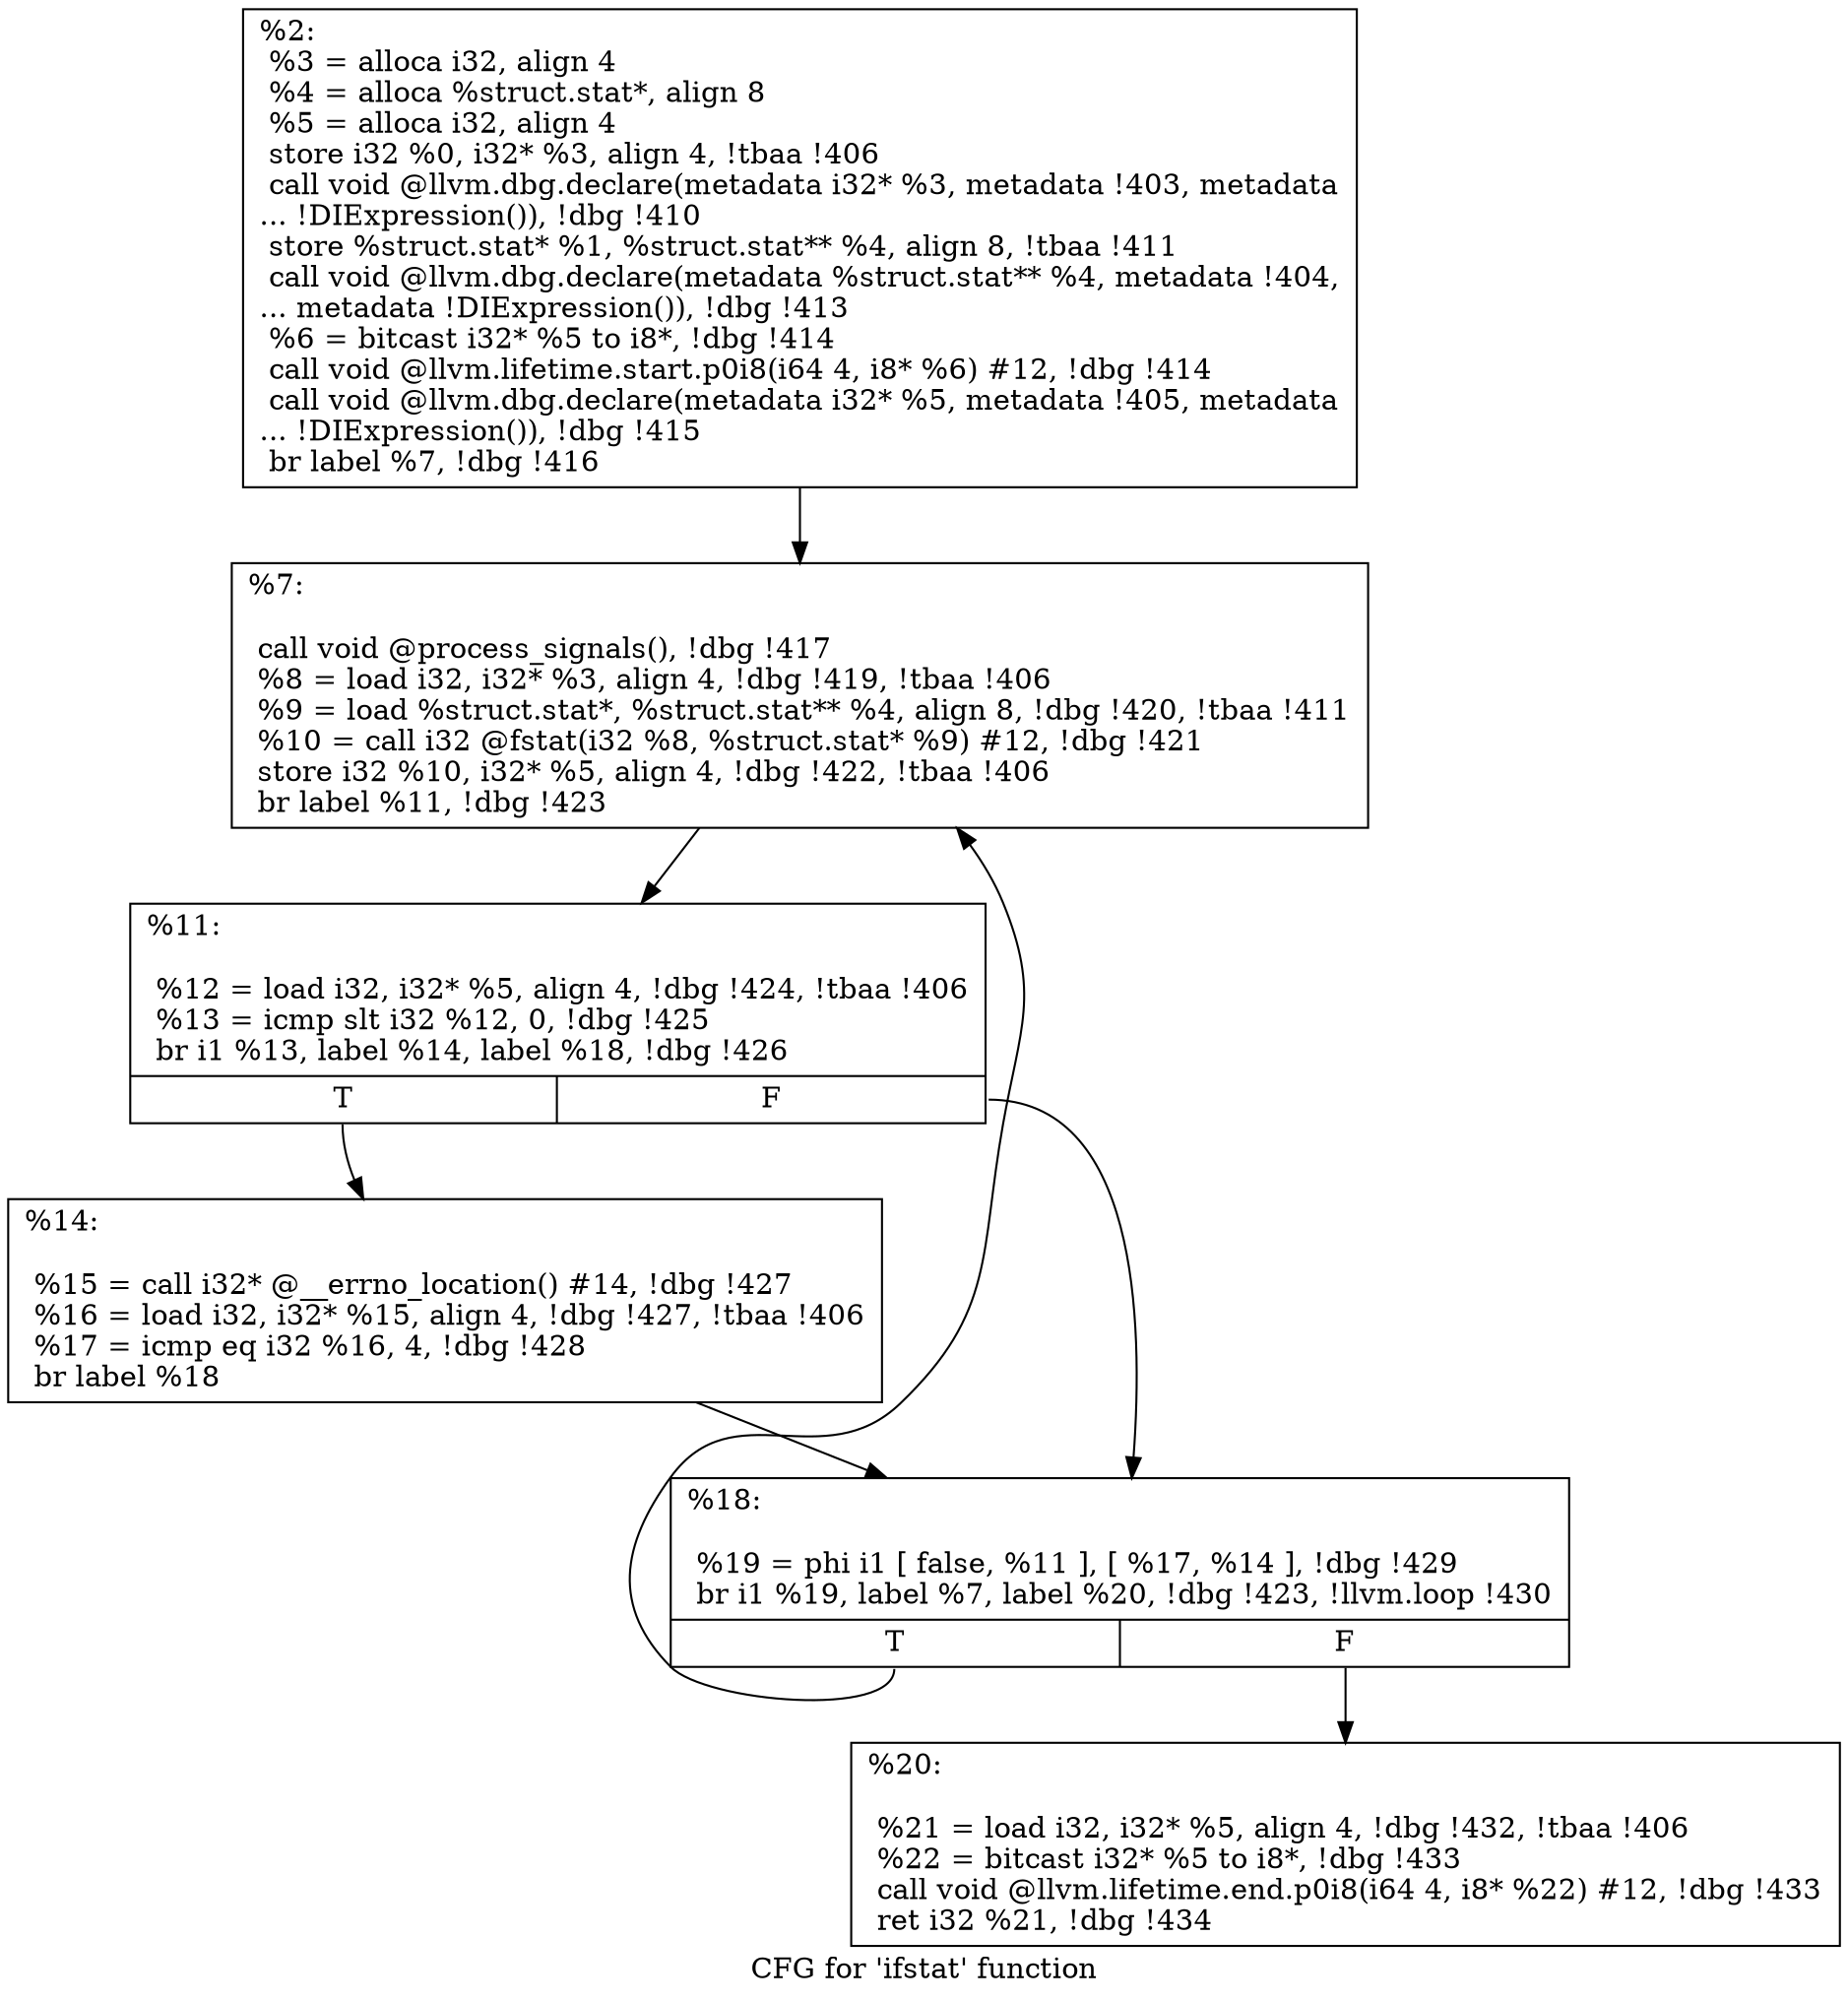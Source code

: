 digraph "CFG for 'ifstat' function" {
	label="CFG for 'ifstat' function";

	Node0x242f8d0 [shape=record,label="{%2:\l  %3 = alloca i32, align 4\l  %4 = alloca %struct.stat*, align 8\l  %5 = alloca i32, align 4\l  store i32 %0, i32* %3, align 4, !tbaa !406\l  call void @llvm.dbg.declare(metadata i32* %3, metadata !403, metadata\l... !DIExpression()), !dbg !410\l  store %struct.stat* %1, %struct.stat** %4, align 8, !tbaa !411\l  call void @llvm.dbg.declare(metadata %struct.stat** %4, metadata !404,\l... metadata !DIExpression()), !dbg !413\l  %6 = bitcast i32* %5 to i8*, !dbg !414\l  call void @llvm.lifetime.start.p0i8(i64 4, i8* %6) #12, !dbg !414\l  call void @llvm.dbg.declare(metadata i32* %5, metadata !405, metadata\l... !DIExpression()), !dbg !415\l  br label %7, !dbg !416\l}"];
	Node0x242f8d0 -> Node0x242f980;
	Node0x242f980 [shape=record,label="{%7:\l\l  call void @process_signals(), !dbg !417\l  %8 = load i32, i32* %3, align 4, !dbg !419, !tbaa !406\l  %9 = load %struct.stat*, %struct.stat** %4, align 8, !dbg !420, !tbaa !411\l  %10 = call i32 @fstat(i32 %8, %struct.stat* %9) #12, !dbg !421\l  store i32 %10, i32* %5, align 4, !dbg !422, !tbaa !406\l  br label %11, !dbg !423\l}"];
	Node0x242f980 -> Node0x2446d90;
	Node0x2446d90 [shape=record,label="{%11:\l\l  %12 = load i32, i32* %5, align 4, !dbg !424, !tbaa !406\l  %13 = icmp slt i32 %12, 0, !dbg !425\l  br i1 %13, label %14, label %18, !dbg !426\l|{<s0>T|<s1>F}}"];
	Node0x2446d90:s0 -> Node0x2446de0;
	Node0x2446d90:s1 -> Node0x2446e30;
	Node0x2446de0 [shape=record,label="{%14:\l\l  %15 = call i32* @__errno_location() #14, !dbg !427\l  %16 = load i32, i32* %15, align 4, !dbg !427, !tbaa !406\l  %17 = icmp eq i32 %16, 4, !dbg !428\l  br label %18\l}"];
	Node0x2446de0 -> Node0x2446e30;
	Node0x2446e30 [shape=record,label="{%18:\l\l  %19 = phi i1 [ false, %11 ], [ %17, %14 ], !dbg !429\l  br i1 %19, label %7, label %20, !dbg !423, !llvm.loop !430\l|{<s0>T|<s1>F}}"];
	Node0x2446e30:s0 -> Node0x242f980;
	Node0x2446e30:s1 -> Node0x2446e80;
	Node0x2446e80 [shape=record,label="{%20:\l\l  %21 = load i32, i32* %5, align 4, !dbg !432, !tbaa !406\l  %22 = bitcast i32* %5 to i8*, !dbg !433\l  call void @llvm.lifetime.end.p0i8(i64 4, i8* %22) #12, !dbg !433\l  ret i32 %21, !dbg !434\l}"];
}
